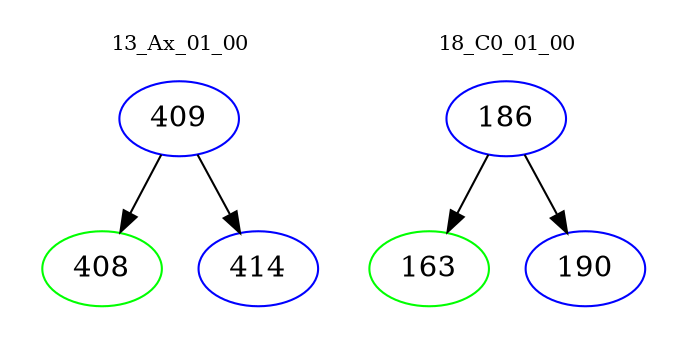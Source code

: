 digraph{
subgraph cluster_0 {
color = white
label = "13_Ax_01_00";
fontsize=10;
T0_409 [label="409", color="blue"]
T0_409 -> T0_408 [color="black"]
T0_408 [label="408", color="green"]
T0_409 -> T0_414 [color="black"]
T0_414 [label="414", color="blue"]
}
subgraph cluster_1 {
color = white
label = "18_C0_01_00";
fontsize=10;
T1_186 [label="186", color="blue"]
T1_186 -> T1_163 [color="black"]
T1_163 [label="163", color="green"]
T1_186 -> T1_190 [color="black"]
T1_190 [label="190", color="blue"]
}
}
